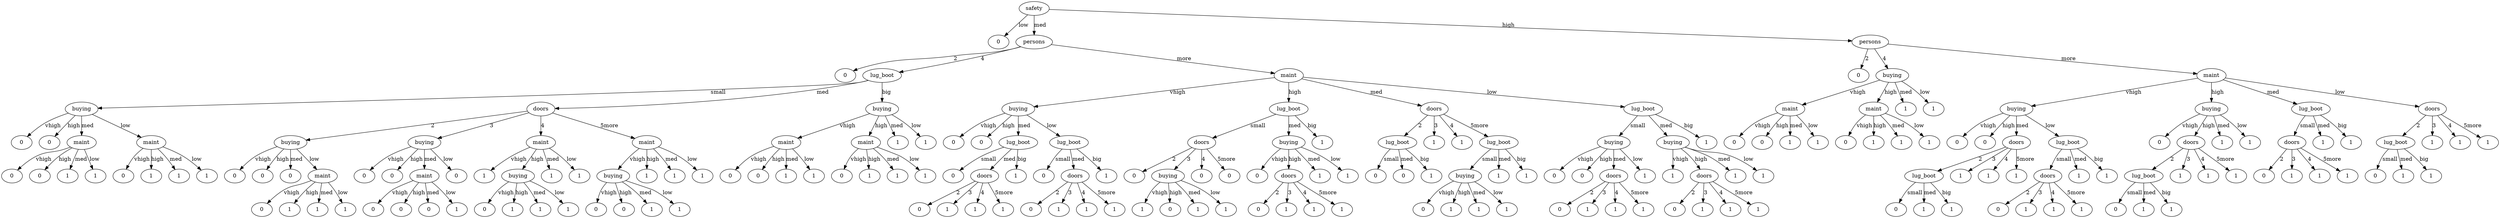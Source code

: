 digraph "C4.5_Decision_Tree.gv" {
	5 [label=safety]
	"50low" [label=0]
	5 -> "50low" [label=low]
	"5personsmed" [label=persons]
	5 -> "5personsmed" [label=med]
	"5personsmed02" [label=0]
	"5personsmed" -> "5personsmed02" [label=2]
	"5personsmedlug_boot4" [label=lug_boot]
	"5personsmed" -> "5personsmedlug_boot4" [label=4]
	"5personsmedlug_boot4buyingsmall" [label=buying]
	"5personsmedlug_boot4" -> "5personsmedlug_boot4buyingsmall" [label=small]
	"5personsmedlug_boot4buyingsmall0vhigh" [label=0]
	"5personsmedlug_boot4buyingsmall" -> "5personsmedlug_boot4buyingsmall0vhigh" [label=vhigh]
	"5personsmedlug_boot4buyingsmall0high" [label=0]
	"5personsmedlug_boot4buyingsmall" -> "5personsmedlug_boot4buyingsmall0high" [label=high]
	"5personsmedlug_boot4buyingsmallmaintmed" [label=maint]
	"5personsmedlug_boot4buyingsmall" -> "5personsmedlug_boot4buyingsmallmaintmed" [label=med]
	"5personsmedlug_boot4buyingsmallmaintmed0vhigh" [label=0]
	"5personsmedlug_boot4buyingsmallmaintmed" -> "5personsmedlug_boot4buyingsmallmaintmed0vhigh" [label=vhigh]
	"5personsmedlug_boot4buyingsmallmaintmed0high" [label=0]
	"5personsmedlug_boot4buyingsmallmaintmed" -> "5personsmedlug_boot4buyingsmallmaintmed0high" [label=high]
	"5personsmedlug_boot4buyingsmallmaintmed1med" [label=1]
	"5personsmedlug_boot4buyingsmallmaintmed" -> "5personsmedlug_boot4buyingsmallmaintmed1med" [label=med]
	"5personsmedlug_boot4buyingsmallmaintmed1low" [label=1]
	"5personsmedlug_boot4buyingsmallmaintmed" -> "5personsmedlug_boot4buyingsmallmaintmed1low" [label=low]
	"5personsmedlug_boot4buyingsmallmaintlow" [label=maint]
	"5personsmedlug_boot4buyingsmall" -> "5personsmedlug_boot4buyingsmallmaintlow" [label=low]
	"5personsmedlug_boot4buyingsmallmaintlow0vhigh" [label=0]
	"5personsmedlug_boot4buyingsmallmaintlow" -> "5personsmedlug_boot4buyingsmallmaintlow0vhigh" [label=vhigh]
	"5personsmedlug_boot4buyingsmallmaintlow1high" [label=1]
	"5personsmedlug_boot4buyingsmallmaintlow" -> "5personsmedlug_boot4buyingsmallmaintlow1high" [label=high]
	"5personsmedlug_boot4buyingsmallmaintlow1med" [label=1]
	"5personsmedlug_boot4buyingsmallmaintlow" -> "5personsmedlug_boot4buyingsmallmaintlow1med" [label=med]
	"5personsmedlug_boot4buyingsmallmaintlow1low" [label=1]
	"5personsmedlug_boot4buyingsmallmaintlow" -> "5personsmedlug_boot4buyingsmallmaintlow1low" [label=low]
	"5personsmedlug_boot4doorsmed" [label=doors]
	"5personsmedlug_boot4" -> "5personsmedlug_boot4doorsmed" [label=med]
	"5personsmedlug_boot4doorsmedbuying2" [label=buying]
	"5personsmedlug_boot4doorsmed" -> "5personsmedlug_boot4doorsmedbuying2" [label=2]
	"5personsmedlug_boot4doorsmedbuying20vhigh" [label=0]
	"5personsmedlug_boot4doorsmedbuying2" -> "5personsmedlug_boot4doorsmedbuying20vhigh" [label=vhigh]
	"5personsmedlug_boot4doorsmedbuying20high" [label=0]
	"5personsmedlug_boot4doorsmedbuying2" -> "5personsmedlug_boot4doorsmedbuying20high" [label=high]
	"5personsmedlug_boot4doorsmedbuying20med" [label=0]
	"5personsmedlug_boot4doorsmedbuying2" -> "5personsmedlug_boot4doorsmedbuying20med" [label=med]
	"5personsmedlug_boot4doorsmedbuying2maintlow" [label=maint]
	"5personsmedlug_boot4doorsmedbuying2" -> "5personsmedlug_boot4doorsmedbuying2maintlow" [label=low]
	"5personsmedlug_boot4doorsmedbuying2maintlow0vhigh" [label=0]
	"5personsmedlug_boot4doorsmedbuying2maintlow" -> "5personsmedlug_boot4doorsmedbuying2maintlow0vhigh" [label=vhigh]
	"5personsmedlug_boot4doorsmedbuying2maintlow1high" [label=1]
	"5personsmedlug_boot4doorsmedbuying2maintlow" -> "5personsmedlug_boot4doorsmedbuying2maintlow1high" [label=high]
	"5personsmedlug_boot4doorsmedbuying2maintlow1med" [label=1]
	"5personsmedlug_boot4doorsmedbuying2maintlow" -> "5personsmedlug_boot4doorsmedbuying2maintlow1med" [label=med]
	"5personsmedlug_boot4doorsmedbuying2maintlow1low" [label=1]
	"5personsmedlug_boot4doorsmedbuying2maintlow" -> "5personsmedlug_boot4doorsmedbuying2maintlow1low" [label=low]
	"5personsmedlug_boot4doorsmedbuying3" [label=buying]
	"5personsmedlug_boot4doorsmed" -> "5personsmedlug_boot4doorsmedbuying3" [label=3]
	"5personsmedlug_boot4doorsmedbuying30vhigh" [label=0]
	"5personsmedlug_boot4doorsmedbuying3" -> "5personsmedlug_boot4doorsmedbuying30vhigh" [label=vhigh]
	"5personsmedlug_boot4doorsmedbuying30high" [label=0]
	"5personsmedlug_boot4doorsmedbuying3" -> "5personsmedlug_boot4doorsmedbuying30high" [label=high]
	"5personsmedlug_boot4doorsmedbuying3maintmed" [label=maint]
	"5personsmedlug_boot4doorsmedbuying3" -> "5personsmedlug_boot4doorsmedbuying3maintmed" [label=med]
	"5personsmedlug_boot4doorsmedbuying3maintmed0vhigh" [label=0]
	"5personsmedlug_boot4doorsmedbuying3maintmed" -> "5personsmedlug_boot4doorsmedbuying3maintmed0vhigh" [label=vhigh]
	"5personsmedlug_boot4doorsmedbuying3maintmed0high" [label=0]
	"5personsmedlug_boot4doorsmedbuying3maintmed" -> "5personsmedlug_boot4doorsmedbuying3maintmed0high" [label=high]
	"5personsmedlug_boot4doorsmedbuying3maintmed0med" [label=0]
	"5personsmedlug_boot4doorsmedbuying3maintmed" -> "5personsmedlug_boot4doorsmedbuying3maintmed0med" [label=med]
	"5personsmedlug_boot4doorsmedbuying3maintmed1low" [label=1]
	"5personsmedlug_boot4doorsmedbuying3maintmed" -> "5personsmedlug_boot4doorsmedbuying3maintmed1low" [label=low]
	"5personsmedlug_boot4doorsmedbuying30low" [label=0]
	"5personsmedlug_boot4doorsmedbuying3" -> "5personsmedlug_boot4doorsmedbuying30low" [label=low]
	"5personsmedlug_boot4doorsmedmaint4" [label=maint]
	"5personsmedlug_boot4doorsmed" -> "5personsmedlug_boot4doorsmedmaint4" [label=4]
	"5personsmedlug_boot4doorsmedmaint41vhigh" [label=1]
	"5personsmedlug_boot4doorsmedmaint4" -> "5personsmedlug_boot4doorsmedmaint41vhigh" [label=vhigh]
	"5personsmedlug_boot4doorsmedmaint4buyinghigh" [label=buying]
	"5personsmedlug_boot4doorsmedmaint4" -> "5personsmedlug_boot4doorsmedmaint4buyinghigh" [label=high]
	"5personsmedlug_boot4doorsmedmaint4buyinghigh0vhigh" [label=0]
	"5personsmedlug_boot4doorsmedmaint4buyinghigh" -> "5personsmedlug_boot4doorsmedmaint4buyinghigh0vhigh" [label=vhigh]
	"5personsmedlug_boot4doorsmedmaint4buyinghigh1high" [label=1]
	"5personsmedlug_boot4doorsmedmaint4buyinghigh" -> "5personsmedlug_boot4doorsmedmaint4buyinghigh1high" [label=high]
	"5personsmedlug_boot4doorsmedmaint4buyinghigh1med" [label=1]
	"5personsmedlug_boot4doorsmedmaint4buyinghigh" -> "5personsmedlug_boot4doorsmedmaint4buyinghigh1med" [label=med]
	"5personsmedlug_boot4doorsmedmaint4buyinghigh1low" [label=1]
	"5personsmedlug_boot4doorsmedmaint4buyinghigh" -> "5personsmedlug_boot4doorsmedmaint4buyinghigh1low" [label=low]
	"5personsmedlug_boot4doorsmedmaint41med" [label=1]
	"5personsmedlug_boot4doorsmedmaint4" -> "5personsmedlug_boot4doorsmedmaint41med" [label=med]
	"5personsmedlug_boot4doorsmedmaint41low" [label=1]
	"5personsmedlug_boot4doorsmedmaint4" -> "5personsmedlug_boot4doorsmedmaint41low" [label=low]
	"5personsmedlug_boot4doorsmedmaint5more" [label=maint]
	"5personsmedlug_boot4doorsmed" -> "5personsmedlug_boot4doorsmedmaint5more" [label="5more"]
	"5personsmedlug_boot4doorsmedmaint5morebuyingvhigh" [label=buying]
	"5personsmedlug_boot4doorsmedmaint5more" -> "5personsmedlug_boot4doorsmedmaint5morebuyingvhigh" [label=vhigh]
	"5personsmedlug_boot4doorsmedmaint5morebuyingvhigh0vhigh" [label=0]
	"5personsmedlug_boot4doorsmedmaint5morebuyingvhigh" -> "5personsmedlug_boot4doorsmedmaint5morebuyingvhigh0vhigh" [label=vhigh]
	"5personsmedlug_boot4doorsmedmaint5morebuyingvhigh0high" [label=0]
	"5personsmedlug_boot4doorsmedmaint5morebuyingvhigh" -> "5personsmedlug_boot4doorsmedmaint5morebuyingvhigh0high" [label=high]
	"5personsmedlug_boot4doorsmedmaint5morebuyingvhigh1med" [label=1]
	"5personsmedlug_boot4doorsmedmaint5morebuyingvhigh" -> "5personsmedlug_boot4doorsmedmaint5morebuyingvhigh1med" [label=med]
	"5personsmedlug_boot4doorsmedmaint5morebuyingvhigh1low" [label=1]
	"5personsmedlug_boot4doorsmedmaint5morebuyingvhigh" -> "5personsmedlug_boot4doorsmedmaint5morebuyingvhigh1low" [label=low]
	"5personsmedlug_boot4doorsmedmaint5more1high" [label=1]
	"5personsmedlug_boot4doorsmedmaint5more" -> "5personsmedlug_boot4doorsmedmaint5more1high" [label=high]
	"5personsmedlug_boot4doorsmedmaint5more1med" [label=1]
	"5personsmedlug_boot4doorsmedmaint5more" -> "5personsmedlug_boot4doorsmedmaint5more1med" [label=med]
	"5personsmedlug_boot4doorsmedmaint5more1low" [label=1]
	"5personsmedlug_boot4doorsmedmaint5more" -> "5personsmedlug_boot4doorsmedmaint5more1low" [label=low]
	"5personsmedlug_boot4buyingbig" [label=buying]
	"5personsmedlug_boot4" -> "5personsmedlug_boot4buyingbig" [label=big]
	"5personsmedlug_boot4buyingbigmaintvhigh" [label=maint]
	"5personsmedlug_boot4buyingbig" -> "5personsmedlug_boot4buyingbigmaintvhigh" [label=vhigh]
	"5personsmedlug_boot4buyingbigmaintvhigh0vhigh" [label=0]
	"5personsmedlug_boot4buyingbigmaintvhigh" -> "5personsmedlug_boot4buyingbigmaintvhigh0vhigh" [label=vhigh]
	"5personsmedlug_boot4buyingbigmaintvhigh0high" [label=0]
	"5personsmedlug_boot4buyingbigmaintvhigh" -> "5personsmedlug_boot4buyingbigmaintvhigh0high" [label=high]
	"5personsmedlug_boot4buyingbigmaintvhigh1med" [label=1]
	"5personsmedlug_boot4buyingbigmaintvhigh" -> "5personsmedlug_boot4buyingbigmaintvhigh1med" [label=med]
	"5personsmedlug_boot4buyingbigmaintvhigh1low" [label=1]
	"5personsmedlug_boot4buyingbigmaintvhigh" -> "5personsmedlug_boot4buyingbigmaintvhigh1low" [label=low]
	"5personsmedlug_boot4buyingbigmainthigh" [label=maint]
	"5personsmedlug_boot4buyingbig" -> "5personsmedlug_boot4buyingbigmainthigh" [label=high]
	"5personsmedlug_boot4buyingbigmainthigh0vhigh" [label=0]
	"5personsmedlug_boot4buyingbigmainthigh" -> "5personsmedlug_boot4buyingbigmainthigh0vhigh" [label=vhigh]
	"5personsmedlug_boot4buyingbigmainthigh1high" [label=1]
	"5personsmedlug_boot4buyingbigmainthigh" -> "5personsmedlug_boot4buyingbigmainthigh1high" [label=high]
	"5personsmedlug_boot4buyingbigmainthigh1med" [label=1]
	"5personsmedlug_boot4buyingbigmainthigh" -> "5personsmedlug_boot4buyingbigmainthigh1med" [label=med]
	"5personsmedlug_boot4buyingbigmainthigh1low" [label=1]
	"5personsmedlug_boot4buyingbigmainthigh" -> "5personsmedlug_boot4buyingbigmainthigh1low" [label=low]
	"5personsmedlug_boot4buyingbig1med" [label=1]
	"5personsmedlug_boot4buyingbig" -> "5personsmedlug_boot4buyingbig1med" [label=med]
	"5personsmedlug_boot4buyingbig1low" [label=1]
	"5personsmedlug_boot4buyingbig" -> "5personsmedlug_boot4buyingbig1low" [label=low]
	"5personsmedmaintmore" [label=maint]
	"5personsmed" -> "5personsmedmaintmore" [label=more]
	"5personsmedmaintmorebuyingvhigh" [label=buying]
	"5personsmedmaintmore" -> "5personsmedmaintmorebuyingvhigh" [label=vhigh]
	"5personsmedmaintmorebuyingvhigh0vhigh" [label=0]
	"5personsmedmaintmorebuyingvhigh" -> "5personsmedmaintmorebuyingvhigh0vhigh" [label=vhigh]
	"5personsmedmaintmorebuyingvhigh0high" [label=0]
	"5personsmedmaintmorebuyingvhigh" -> "5personsmedmaintmorebuyingvhigh0high" [label=high]
	"5personsmedmaintmorebuyingvhighlug_bootmed" [label=lug_boot]
	"5personsmedmaintmorebuyingvhigh" -> "5personsmedmaintmorebuyingvhighlug_bootmed" [label=med]
	"5personsmedmaintmorebuyingvhighlug_bootmed0small" [label=0]
	"5personsmedmaintmorebuyingvhighlug_bootmed" -> "5personsmedmaintmorebuyingvhighlug_bootmed0small" [label=small]
	"5personsmedmaintmorebuyingvhighlug_bootmeddoorsmed" [label=doors]
	"5personsmedmaintmorebuyingvhighlug_bootmed" -> "5personsmedmaintmorebuyingvhighlug_bootmeddoorsmed" [label=med]
	"5personsmedmaintmorebuyingvhighlug_bootmeddoorsmed02" [label=0]
	"5personsmedmaintmorebuyingvhighlug_bootmeddoorsmed" -> "5personsmedmaintmorebuyingvhighlug_bootmeddoorsmed02" [label=2]
	"5personsmedmaintmorebuyingvhighlug_bootmeddoorsmed13" [label=1]
	"5personsmedmaintmorebuyingvhighlug_bootmeddoorsmed" -> "5personsmedmaintmorebuyingvhighlug_bootmeddoorsmed13" [label=3]
	"5personsmedmaintmorebuyingvhighlug_bootmeddoorsmed14" [label=1]
	"5personsmedmaintmorebuyingvhighlug_bootmeddoorsmed" -> "5personsmedmaintmorebuyingvhighlug_bootmeddoorsmed14" [label=4]
	"5personsmedmaintmorebuyingvhighlug_bootmeddoorsmed15more" [label=1]
	"5personsmedmaintmorebuyingvhighlug_bootmeddoorsmed" -> "5personsmedmaintmorebuyingvhighlug_bootmeddoorsmed15more" [label="5more"]
	"5personsmedmaintmorebuyingvhighlug_bootmed1big" [label=1]
	"5personsmedmaintmorebuyingvhighlug_bootmed" -> "5personsmedmaintmorebuyingvhighlug_bootmed1big" [label=big]
	"5personsmedmaintmorebuyingvhighlug_bootlow" [label=lug_boot]
	"5personsmedmaintmorebuyingvhigh" -> "5personsmedmaintmorebuyingvhighlug_bootlow" [label=low]
	"5personsmedmaintmorebuyingvhighlug_bootlow0small" [label=0]
	"5personsmedmaintmorebuyingvhighlug_bootlow" -> "5personsmedmaintmorebuyingvhighlug_bootlow0small" [label=small]
	"5personsmedmaintmorebuyingvhighlug_bootlowdoorsmed" [label=doors]
	"5personsmedmaintmorebuyingvhighlug_bootlow" -> "5personsmedmaintmorebuyingvhighlug_bootlowdoorsmed" [label=med]
	"5personsmedmaintmorebuyingvhighlug_bootlowdoorsmed02" [label=0]
	"5personsmedmaintmorebuyingvhighlug_bootlowdoorsmed" -> "5personsmedmaintmorebuyingvhighlug_bootlowdoorsmed02" [label=2]
	"5personsmedmaintmorebuyingvhighlug_bootlowdoorsmed13" [label=1]
	"5personsmedmaintmorebuyingvhighlug_bootlowdoorsmed" -> "5personsmedmaintmorebuyingvhighlug_bootlowdoorsmed13" [label=3]
	"5personsmedmaintmorebuyingvhighlug_bootlowdoorsmed14" [label=1]
	"5personsmedmaintmorebuyingvhighlug_bootlowdoorsmed" -> "5personsmedmaintmorebuyingvhighlug_bootlowdoorsmed14" [label=4]
	"5personsmedmaintmorebuyingvhighlug_bootlowdoorsmed15more" [label=1]
	"5personsmedmaintmorebuyingvhighlug_bootlowdoorsmed" -> "5personsmedmaintmorebuyingvhighlug_bootlowdoorsmed15more" [label="5more"]
	"5personsmedmaintmorebuyingvhighlug_bootlow1big" [label=1]
	"5personsmedmaintmorebuyingvhighlug_bootlow" -> "5personsmedmaintmorebuyingvhighlug_bootlow1big" [label=big]
	"5personsmedmaintmorelug_boothigh" [label=lug_boot]
	"5personsmedmaintmore" -> "5personsmedmaintmorelug_boothigh" [label=high]
	"5personsmedmaintmorelug_boothighdoorssmall" [label=doors]
	"5personsmedmaintmorelug_boothigh" -> "5personsmedmaintmorelug_boothighdoorssmall" [label=small]
	"5personsmedmaintmorelug_boothighdoorssmall02" [label=0]
	"5personsmedmaintmorelug_boothighdoorssmall" -> "5personsmedmaintmorelug_boothighdoorssmall02" [label=2]
	"5personsmedmaintmorelug_boothighdoorssmallbuying3" [label=buying]
	"5personsmedmaintmorelug_boothighdoorssmall" -> "5personsmedmaintmorelug_boothighdoorssmallbuying3" [label=3]
	"5personsmedmaintmorelug_boothighdoorssmallbuying31vhigh" [label=1]
	"5personsmedmaintmorelug_boothighdoorssmallbuying3" -> "5personsmedmaintmorelug_boothighdoorssmallbuying31vhigh" [label=vhigh]
	"5personsmedmaintmorelug_boothighdoorssmallbuying30high" [label=0]
	"5personsmedmaintmorelug_boothighdoorssmallbuying3" -> "5personsmedmaintmorelug_boothighdoorssmallbuying30high" [label=high]
	"5personsmedmaintmorelug_boothighdoorssmallbuying31med" [label=1]
	"5personsmedmaintmorelug_boothighdoorssmallbuying3" -> "5personsmedmaintmorelug_boothighdoorssmallbuying31med" [label=med]
	"5personsmedmaintmorelug_boothighdoorssmallbuying31low" [label=1]
	"5personsmedmaintmorelug_boothighdoorssmallbuying3" -> "5personsmedmaintmorelug_boothighdoorssmallbuying31low" [label=low]
	"5personsmedmaintmorelug_boothighdoorssmall04" [label=0]
	"5personsmedmaintmorelug_boothighdoorssmall" -> "5personsmedmaintmorelug_boothighdoorssmall04" [label=4]
	"5personsmedmaintmorelug_boothighdoorssmall05more" [label=0]
	"5personsmedmaintmorelug_boothighdoorssmall" -> "5personsmedmaintmorelug_boothighdoorssmall05more" [label="5more"]
	"5personsmedmaintmorelug_boothighbuyingmed" [label=buying]
	"5personsmedmaintmorelug_boothigh" -> "5personsmedmaintmorelug_boothighbuyingmed" [label=med]
	"5personsmedmaintmorelug_boothighbuyingmed0vhigh" [label=0]
	"5personsmedmaintmorelug_boothighbuyingmed" -> "5personsmedmaintmorelug_boothighbuyingmed0vhigh" [label=vhigh]
	"5personsmedmaintmorelug_boothighbuyingmeddoorshigh" [label=doors]
	"5personsmedmaintmorelug_boothighbuyingmed" -> "5personsmedmaintmorelug_boothighbuyingmeddoorshigh" [label=high]
	"5personsmedmaintmorelug_boothighbuyingmeddoorshigh02" [label=0]
	"5personsmedmaintmorelug_boothighbuyingmeddoorshigh" -> "5personsmedmaintmorelug_boothighbuyingmeddoorshigh02" [label=2]
	"5personsmedmaintmorelug_boothighbuyingmeddoorshigh13" [label=1]
	"5personsmedmaintmorelug_boothighbuyingmeddoorshigh" -> "5personsmedmaintmorelug_boothighbuyingmeddoorshigh13" [label=3]
	"5personsmedmaintmorelug_boothighbuyingmeddoorshigh14" [label=1]
	"5personsmedmaintmorelug_boothighbuyingmeddoorshigh" -> "5personsmedmaintmorelug_boothighbuyingmeddoorshigh14" [label=4]
	"5personsmedmaintmorelug_boothighbuyingmeddoorshigh15more" [label=1]
	"5personsmedmaintmorelug_boothighbuyingmeddoorshigh" -> "5personsmedmaintmorelug_boothighbuyingmeddoorshigh15more" [label="5more"]
	"5personsmedmaintmorelug_boothighbuyingmed1med" [label=1]
	"5personsmedmaintmorelug_boothighbuyingmed" -> "5personsmedmaintmorelug_boothighbuyingmed1med" [label=med]
	"5personsmedmaintmorelug_boothighbuyingmed1low" [label=1]
	"5personsmedmaintmorelug_boothighbuyingmed" -> "5personsmedmaintmorelug_boothighbuyingmed1low" [label=low]
	"5personsmedmaintmorelug_boothigh1big" [label=1]
	"5personsmedmaintmorelug_boothigh" -> "5personsmedmaintmorelug_boothigh1big" [label=big]
	"5personsmedmaintmoredoorsmed" [label=doors]
	"5personsmedmaintmore" -> "5personsmedmaintmoredoorsmed" [label=med]
	"5personsmedmaintmoredoorsmedlug_boot2" [label=lug_boot]
	"5personsmedmaintmoredoorsmed" -> "5personsmedmaintmoredoorsmedlug_boot2" [label=2]
	"5personsmedmaintmoredoorsmedlug_boot20small" [label=0]
	"5personsmedmaintmoredoorsmedlug_boot2" -> "5personsmedmaintmoredoorsmedlug_boot20small" [label=small]
	"5personsmedmaintmoredoorsmedlug_boot20med" [label=0]
	"5personsmedmaintmoredoorsmedlug_boot2" -> "5personsmedmaintmoredoorsmedlug_boot20med" [label=med]
	"5personsmedmaintmoredoorsmedlug_boot21big" [label=1]
	"5personsmedmaintmoredoorsmedlug_boot2" -> "5personsmedmaintmoredoorsmedlug_boot21big" [label=big]
	"5personsmedmaintmoredoorsmed13" [label=1]
	"5personsmedmaintmoredoorsmed" -> "5personsmedmaintmoredoorsmed13" [label=3]
	"5personsmedmaintmoredoorsmed14" [label=1]
	"5personsmedmaintmoredoorsmed" -> "5personsmedmaintmoredoorsmed14" [label=4]
	"5personsmedmaintmoredoorsmedlug_boot5more" [label=lug_boot]
	"5personsmedmaintmoredoorsmed" -> "5personsmedmaintmoredoorsmedlug_boot5more" [label="5more"]
	"5personsmedmaintmoredoorsmedlug_boot5morebuyingsmall" [label=buying]
	"5personsmedmaintmoredoorsmedlug_boot5more" -> "5personsmedmaintmoredoorsmedlug_boot5morebuyingsmall" [label=small]
	"5personsmedmaintmoredoorsmedlug_boot5morebuyingsmall0vhigh" [label=0]
	"5personsmedmaintmoredoorsmedlug_boot5morebuyingsmall" -> "5personsmedmaintmoredoorsmedlug_boot5morebuyingsmall0vhigh" [label=vhigh]
	"5personsmedmaintmoredoorsmedlug_boot5morebuyingsmall1high" [label=1]
	"5personsmedmaintmoredoorsmedlug_boot5morebuyingsmall" -> "5personsmedmaintmoredoorsmedlug_boot5morebuyingsmall1high" [label=high]
	"5personsmedmaintmoredoorsmedlug_boot5morebuyingsmall1med" [label=1]
	"5personsmedmaintmoredoorsmedlug_boot5morebuyingsmall" -> "5personsmedmaintmoredoorsmedlug_boot5morebuyingsmall1med" [label=med]
	"5personsmedmaintmoredoorsmedlug_boot5morebuyingsmall1low" [label=1]
	"5personsmedmaintmoredoorsmedlug_boot5morebuyingsmall" -> "5personsmedmaintmoredoorsmedlug_boot5morebuyingsmall1low" [label=low]
	"5personsmedmaintmoredoorsmedlug_boot5more1med" [label=1]
	"5personsmedmaintmoredoorsmedlug_boot5more" -> "5personsmedmaintmoredoorsmedlug_boot5more1med" [label=med]
	"5personsmedmaintmoredoorsmedlug_boot5more1big" [label=1]
	"5personsmedmaintmoredoorsmedlug_boot5more" -> "5personsmedmaintmoredoorsmedlug_boot5more1big" [label=big]
	"5personsmedmaintmorelug_bootlow" [label=lug_boot]
	"5personsmedmaintmore" -> "5personsmedmaintmorelug_bootlow" [label=low]
	"5personsmedmaintmorelug_bootlowbuyingsmall" [label=buying]
	"5personsmedmaintmorelug_bootlow" -> "5personsmedmaintmorelug_bootlowbuyingsmall" [label=small]
	"5personsmedmaintmorelug_bootlowbuyingsmall0vhigh" [label=0]
	"5personsmedmaintmorelug_bootlowbuyingsmall" -> "5personsmedmaintmorelug_bootlowbuyingsmall0vhigh" [label=vhigh]
	"5personsmedmaintmorelug_bootlowbuyingsmall0high" [label=0]
	"5personsmedmaintmorelug_bootlowbuyingsmall" -> "5personsmedmaintmorelug_bootlowbuyingsmall0high" [label=high]
	"5personsmedmaintmorelug_bootlowbuyingsmalldoorsmed" [label=doors]
	"5personsmedmaintmorelug_bootlowbuyingsmall" -> "5personsmedmaintmorelug_bootlowbuyingsmalldoorsmed" [label=med]
	"5personsmedmaintmorelug_bootlowbuyingsmalldoorsmed02" [label=0]
	"5personsmedmaintmorelug_bootlowbuyingsmalldoorsmed" -> "5personsmedmaintmorelug_bootlowbuyingsmalldoorsmed02" [label=2]
	"5personsmedmaintmorelug_bootlowbuyingsmalldoorsmed13" [label=1]
	"5personsmedmaintmorelug_bootlowbuyingsmalldoorsmed" -> "5personsmedmaintmorelug_bootlowbuyingsmalldoorsmed13" [label=3]
	"5personsmedmaintmorelug_bootlowbuyingsmalldoorsmed14" [label=1]
	"5personsmedmaintmorelug_bootlowbuyingsmalldoorsmed" -> "5personsmedmaintmorelug_bootlowbuyingsmalldoorsmed14" [label=4]
	"5personsmedmaintmorelug_bootlowbuyingsmalldoorsmed15more" [label=1]
	"5personsmedmaintmorelug_bootlowbuyingsmalldoorsmed" -> "5personsmedmaintmorelug_bootlowbuyingsmalldoorsmed15more" [label="5more"]
	"5personsmedmaintmorelug_bootlowbuyingsmall1low" [label=1]
	"5personsmedmaintmorelug_bootlowbuyingsmall" -> "5personsmedmaintmorelug_bootlowbuyingsmall1low" [label=low]
	"5personsmedmaintmorelug_bootlowbuyingmed" [label=buying]
	"5personsmedmaintmorelug_bootlow" -> "5personsmedmaintmorelug_bootlowbuyingmed" [label=med]
	"5personsmedmaintmorelug_bootlowbuyingmed1vhigh" [label=1]
	"5personsmedmaintmorelug_bootlowbuyingmed" -> "5personsmedmaintmorelug_bootlowbuyingmed1vhigh" [label=vhigh]
	"5personsmedmaintmorelug_bootlowbuyingmeddoorshigh" [label=doors]
	"5personsmedmaintmorelug_bootlowbuyingmed" -> "5personsmedmaintmorelug_bootlowbuyingmeddoorshigh" [label=high]
	"5personsmedmaintmorelug_bootlowbuyingmeddoorshigh02" [label=0]
	"5personsmedmaintmorelug_bootlowbuyingmeddoorshigh" -> "5personsmedmaintmorelug_bootlowbuyingmeddoorshigh02" [label=2]
	"5personsmedmaintmorelug_bootlowbuyingmeddoorshigh13" [label=1]
	"5personsmedmaintmorelug_bootlowbuyingmeddoorshigh" -> "5personsmedmaintmorelug_bootlowbuyingmeddoorshigh13" [label=3]
	"5personsmedmaintmorelug_bootlowbuyingmeddoorshigh14" [label=1]
	"5personsmedmaintmorelug_bootlowbuyingmeddoorshigh" -> "5personsmedmaintmorelug_bootlowbuyingmeddoorshigh14" [label=4]
	"5personsmedmaintmorelug_bootlowbuyingmeddoorshigh15more" [label=1]
	"5personsmedmaintmorelug_bootlowbuyingmeddoorshigh" -> "5personsmedmaintmorelug_bootlowbuyingmeddoorshigh15more" [label="5more"]
	"5personsmedmaintmorelug_bootlowbuyingmed1med" [label=1]
	"5personsmedmaintmorelug_bootlowbuyingmed" -> "5personsmedmaintmorelug_bootlowbuyingmed1med" [label=med]
	"5personsmedmaintmorelug_bootlowbuyingmed1low" [label=1]
	"5personsmedmaintmorelug_bootlowbuyingmed" -> "5personsmedmaintmorelug_bootlowbuyingmed1low" [label=low]
	"5personsmedmaintmorelug_bootlow1big" [label=1]
	"5personsmedmaintmorelug_bootlow" -> "5personsmedmaintmorelug_bootlow1big" [label=big]
	"5personshigh" [label=persons]
	5 -> "5personshigh" [label=high]
	"5personshigh02" [label=0]
	"5personshigh" -> "5personshigh02" [label=2]
	"5personshighbuying4" [label=buying]
	"5personshigh" -> "5personshighbuying4" [label=4]
	"5personshighbuying4maintvhigh" [label=maint]
	"5personshighbuying4" -> "5personshighbuying4maintvhigh" [label=vhigh]
	"5personshighbuying4maintvhigh0vhigh" [label=0]
	"5personshighbuying4maintvhigh" -> "5personshighbuying4maintvhigh0vhigh" [label=vhigh]
	"5personshighbuying4maintvhigh0high" [label=0]
	"5personshighbuying4maintvhigh" -> "5personshighbuying4maintvhigh0high" [label=high]
	"5personshighbuying4maintvhigh1med" [label=1]
	"5personshighbuying4maintvhigh" -> "5personshighbuying4maintvhigh1med" [label=med]
	"5personshighbuying4maintvhigh1low" [label=1]
	"5personshighbuying4maintvhigh" -> "5personshighbuying4maintvhigh1low" [label=low]
	"5personshighbuying4mainthigh" [label=maint]
	"5personshighbuying4" -> "5personshighbuying4mainthigh" [label=high]
	"5personshighbuying4mainthigh0vhigh" [label=0]
	"5personshighbuying4mainthigh" -> "5personshighbuying4mainthigh0vhigh" [label=vhigh]
	"5personshighbuying4mainthigh1high" [label=1]
	"5personshighbuying4mainthigh" -> "5personshighbuying4mainthigh1high" [label=high]
	"5personshighbuying4mainthigh1med" [label=1]
	"5personshighbuying4mainthigh" -> "5personshighbuying4mainthigh1med" [label=med]
	"5personshighbuying4mainthigh1low" [label=1]
	"5personshighbuying4mainthigh" -> "5personshighbuying4mainthigh1low" [label=low]
	"5personshighbuying41med" [label=1]
	"5personshighbuying4" -> "5personshighbuying41med" [label=med]
	"5personshighbuying41low" [label=1]
	"5personshighbuying4" -> "5personshighbuying41low" [label=low]
	"5personshighmaintmore" [label=maint]
	"5personshigh" -> "5personshighmaintmore" [label=more]
	"5personshighmaintmorebuyingvhigh" [label=buying]
	"5personshighmaintmore" -> "5personshighmaintmorebuyingvhigh" [label=vhigh]
	"5personshighmaintmorebuyingvhigh0vhigh" [label=0]
	"5personshighmaintmorebuyingvhigh" -> "5personshighmaintmorebuyingvhigh0vhigh" [label=vhigh]
	"5personshighmaintmorebuyingvhigh0high" [label=0]
	"5personshighmaintmorebuyingvhigh" -> "5personshighmaintmorebuyingvhigh0high" [label=high]
	"5personshighmaintmorebuyingvhighdoorsmed" [label=doors]
	"5personshighmaintmorebuyingvhigh" -> "5personshighmaintmorebuyingvhighdoorsmed" [label=med]
	"5personshighmaintmorebuyingvhighdoorsmedlug_boot2" [label=lug_boot]
	"5personshighmaintmorebuyingvhighdoorsmed" -> "5personshighmaintmorebuyingvhighdoorsmedlug_boot2" [label=2]
	"5personshighmaintmorebuyingvhighdoorsmedlug_boot20small" [label=0]
	"5personshighmaintmorebuyingvhighdoorsmedlug_boot2" -> "5personshighmaintmorebuyingvhighdoorsmedlug_boot20small" [label=small]
	"5personshighmaintmorebuyingvhighdoorsmedlug_boot21med" [label=1]
	"5personshighmaintmorebuyingvhighdoorsmedlug_boot2" -> "5personshighmaintmorebuyingvhighdoorsmedlug_boot21med" [label=med]
	"5personshighmaintmorebuyingvhighdoorsmedlug_boot21big" [label=1]
	"5personshighmaintmorebuyingvhighdoorsmedlug_boot2" -> "5personshighmaintmorebuyingvhighdoorsmedlug_boot21big" [label=big]
	"5personshighmaintmorebuyingvhighdoorsmed13" [label=1]
	"5personshighmaintmorebuyingvhighdoorsmed" -> "5personshighmaintmorebuyingvhighdoorsmed13" [label=3]
	"5personshighmaintmorebuyingvhighdoorsmed14" [label=1]
	"5personshighmaintmorebuyingvhighdoorsmed" -> "5personshighmaintmorebuyingvhighdoorsmed14" [label=4]
	"5personshighmaintmorebuyingvhighdoorsmed15more" [label=1]
	"5personshighmaintmorebuyingvhighdoorsmed" -> "5personshighmaintmorebuyingvhighdoorsmed15more" [label="5more"]
	"5personshighmaintmorebuyingvhighlug_bootlow" [label=lug_boot]
	"5personshighmaintmorebuyingvhigh" -> "5personshighmaintmorebuyingvhighlug_bootlow" [label=low]
	"5personshighmaintmorebuyingvhighlug_bootlowdoorssmall" [label=doors]
	"5personshighmaintmorebuyingvhighlug_bootlow" -> "5personshighmaintmorebuyingvhighlug_bootlowdoorssmall" [label=small]
	"5personshighmaintmorebuyingvhighlug_bootlowdoorssmall02" [label=0]
	"5personshighmaintmorebuyingvhighlug_bootlowdoorssmall" -> "5personshighmaintmorebuyingvhighlug_bootlowdoorssmall02" [label=2]
	"5personshighmaintmorebuyingvhighlug_bootlowdoorssmall13" [label=1]
	"5personshighmaintmorebuyingvhighlug_bootlowdoorssmall" -> "5personshighmaintmorebuyingvhighlug_bootlowdoorssmall13" [label=3]
	"5personshighmaintmorebuyingvhighlug_bootlowdoorssmall14" [label=1]
	"5personshighmaintmorebuyingvhighlug_bootlowdoorssmall" -> "5personshighmaintmorebuyingvhighlug_bootlowdoorssmall14" [label=4]
	"5personshighmaintmorebuyingvhighlug_bootlowdoorssmall15more" [label=1]
	"5personshighmaintmorebuyingvhighlug_bootlowdoorssmall" -> "5personshighmaintmorebuyingvhighlug_bootlowdoorssmall15more" [label="5more"]
	"5personshighmaintmorebuyingvhighlug_bootlow1med" [label=1]
	"5personshighmaintmorebuyingvhighlug_bootlow" -> "5personshighmaintmorebuyingvhighlug_bootlow1med" [label=med]
	"5personshighmaintmorebuyingvhighlug_bootlow1big" [label=1]
	"5personshighmaintmorebuyingvhighlug_bootlow" -> "5personshighmaintmorebuyingvhighlug_bootlow1big" [label=big]
	"5personshighmaintmorebuyinghigh" [label=buying]
	"5personshighmaintmore" -> "5personshighmaintmorebuyinghigh" [label=high]
	"5personshighmaintmorebuyinghigh0vhigh" [label=0]
	"5personshighmaintmorebuyinghigh" -> "5personshighmaintmorebuyinghigh0vhigh" [label=vhigh]
	"5personshighmaintmorebuyinghighdoorshigh" [label=doors]
	"5personshighmaintmorebuyinghigh" -> "5personshighmaintmorebuyinghighdoorshigh" [label=high]
	"5personshighmaintmorebuyinghighdoorshighlug_boot2" [label=lug_boot]
	"5personshighmaintmorebuyinghighdoorshigh" -> "5personshighmaintmorebuyinghighdoorshighlug_boot2" [label=2]
	"5personshighmaintmorebuyinghighdoorshighlug_boot20small" [label=0]
	"5personshighmaintmorebuyinghighdoorshighlug_boot2" -> "5personshighmaintmorebuyinghighdoorshighlug_boot20small" [label=small]
	"5personshighmaintmorebuyinghighdoorshighlug_boot21med" [label=1]
	"5personshighmaintmorebuyinghighdoorshighlug_boot2" -> "5personshighmaintmorebuyinghighdoorshighlug_boot21med" [label=med]
	"5personshighmaintmorebuyinghighdoorshighlug_boot21big" [label=1]
	"5personshighmaintmorebuyinghighdoorshighlug_boot2" -> "5personshighmaintmorebuyinghighdoorshighlug_boot21big" [label=big]
	"5personshighmaintmorebuyinghighdoorshigh13" [label=1]
	"5personshighmaintmorebuyinghighdoorshigh" -> "5personshighmaintmorebuyinghighdoorshigh13" [label=3]
	"5personshighmaintmorebuyinghighdoorshigh14" [label=1]
	"5personshighmaintmorebuyinghighdoorshigh" -> "5personshighmaintmorebuyinghighdoorshigh14" [label=4]
	"5personshighmaintmorebuyinghighdoorshigh15more" [label=1]
	"5personshighmaintmorebuyinghighdoorshigh" -> "5personshighmaintmorebuyinghighdoorshigh15more" [label="5more"]
	"5personshighmaintmorebuyinghigh1med" [label=1]
	"5personshighmaintmorebuyinghigh" -> "5personshighmaintmorebuyinghigh1med" [label=med]
	"5personshighmaintmorebuyinghigh1low" [label=1]
	"5personshighmaintmorebuyinghigh" -> "5personshighmaintmorebuyinghigh1low" [label=low]
	"5personshighmaintmorelug_bootmed" [label=lug_boot]
	"5personshighmaintmore" -> "5personshighmaintmorelug_bootmed" [label=med]
	"5personshighmaintmorelug_bootmeddoorssmall" [label=doors]
	"5personshighmaintmorelug_bootmed" -> "5personshighmaintmorelug_bootmeddoorssmall" [label=small]
	"5personshighmaintmorelug_bootmeddoorssmall02" [label=0]
	"5personshighmaintmorelug_bootmeddoorssmall" -> "5personshighmaintmorelug_bootmeddoorssmall02" [label=2]
	"5personshighmaintmorelug_bootmeddoorssmall13" [label=1]
	"5personshighmaintmorelug_bootmeddoorssmall" -> "5personshighmaintmorelug_bootmeddoorssmall13" [label=3]
	"5personshighmaintmorelug_bootmeddoorssmall14" [label=1]
	"5personshighmaintmorelug_bootmeddoorssmall" -> "5personshighmaintmorelug_bootmeddoorssmall14" [label=4]
	"5personshighmaintmorelug_bootmeddoorssmall15more" [label=1]
	"5personshighmaintmorelug_bootmeddoorssmall" -> "5personshighmaintmorelug_bootmeddoorssmall15more" [label="5more"]
	"5personshighmaintmorelug_bootmed1med" [label=1]
	"5personshighmaintmorelug_bootmed" -> "5personshighmaintmorelug_bootmed1med" [label=med]
	"5personshighmaintmorelug_bootmed1big" [label=1]
	"5personshighmaintmorelug_bootmed" -> "5personshighmaintmorelug_bootmed1big" [label=big]
	"5personshighmaintmoredoorslow" [label=doors]
	"5personshighmaintmore" -> "5personshighmaintmoredoorslow" [label=low]
	"5personshighmaintmoredoorslowlug_boot2" [label=lug_boot]
	"5personshighmaintmoredoorslow" -> "5personshighmaintmoredoorslowlug_boot2" [label=2]
	"5personshighmaintmoredoorslowlug_boot20small" [label=0]
	"5personshighmaintmoredoorslowlug_boot2" -> "5personshighmaintmoredoorslowlug_boot20small" [label=small]
	"5personshighmaintmoredoorslowlug_boot21med" [label=1]
	"5personshighmaintmoredoorslowlug_boot2" -> "5personshighmaintmoredoorslowlug_boot21med" [label=med]
	"5personshighmaintmoredoorslowlug_boot21big" [label=1]
	"5personshighmaintmoredoorslowlug_boot2" -> "5personshighmaintmoredoorslowlug_boot21big" [label=big]
	"5personshighmaintmoredoorslow13" [label=1]
	"5personshighmaintmoredoorslow" -> "5personshighmaintmoredoorslow13" [label=3]
	"5personshighmaintmoredoorslow14" [label=1]
	"5personshighmaintmoredoorslow" -> "5personshighmaintmoredoorslow14" [label=4]
	"5personshighmaintmoredoorslow15more" [label=1]
	"5personshighmaintmoredoorslow" -> "5personshighmaintmoredoorslow15more" [label="5more"]
}
